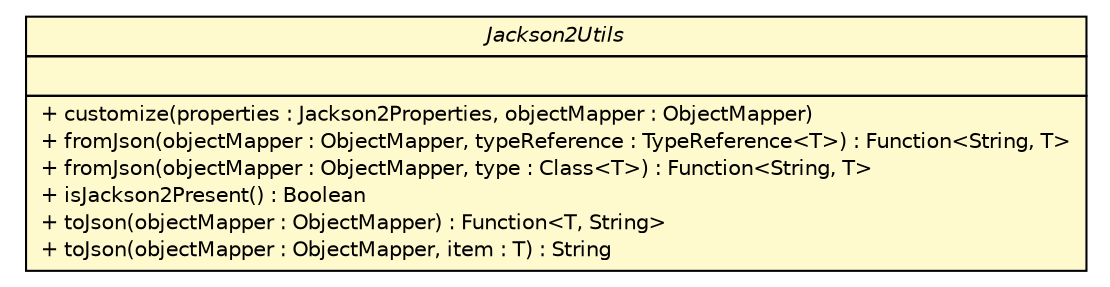 #!/usr/local/bin/dot
#
# Class diagram 
# Generated by UMLGraph version R5_6-24-gf6e263 (http://www.umlgraph.org/)
#

digraph G {
	edge [fontname="Helvetica",fontsize=10,labelfontname="Helvetica",labelfontsize=10];
	node [fontname="Helvetica",fontsize=10,shape=plaintext];
	nodesep=0.25;
	ranksep=0.5;
	// top.infra.jackson2.Jackson2Utils
	c67 [label=<<table title="top.infra.jackson2.Jackson2Utils" border="0" cellborder="1" cellspacing="0" cellpadding="2" port="p" bgcolor="lemonChiffon" href="./Jackson2Utils.html">
		<tr><td><table border="0" cellspacing="0" cellpadding="1">
<tr><td align="center" balign="center"><font face="Helvetica-Oblique"> Jackson2Utils </font></td></tr>
		</table></td></tr>
		<tr><td><table border="0" cellspacing="0" cellpadding="1">
<tr><td align="left" balign="left">  </td></tr>
		</table></td></tr>
		<tr><td><table border="0" cellspacing="0" cellpadding="1">
<tr><td align="left" balign="left"> + customize(properties : Jackson2Properties, objectMapper : ObjectMapper) </td></tr>
<tr><td align="left" balign="left"> + fromJson(objectMapper : ObjectMapper, typeReference : TypeReference&lt;T&gt;) : Function&lt;String, T&gt; </td></tr>
<tr><td align="left" balign="left"> + fromJson(objectMapper : ObjectMapper, type : Class&lt;T&gt;) : Function&lt;String, T&gt; </td></tr>
<tr><td align="left" balign="left"> + isJackson2Present() : Boolean </td></tr>
<tr><td align="left" balign="left"> + toJson(objectMapper : ObjectMapper) : Function&lt;T, String&gt; </td></tr>
<tr><td align="left" balign="left"> + toJson(objectMapper : ObjectMapper, item : T) : String </td></tr>
		</table></td></tr>
		</table>>, URL="./Jackson2Utils.html", fontname="Helvetica", fontcolor="black", fontsize=10.0];
}


